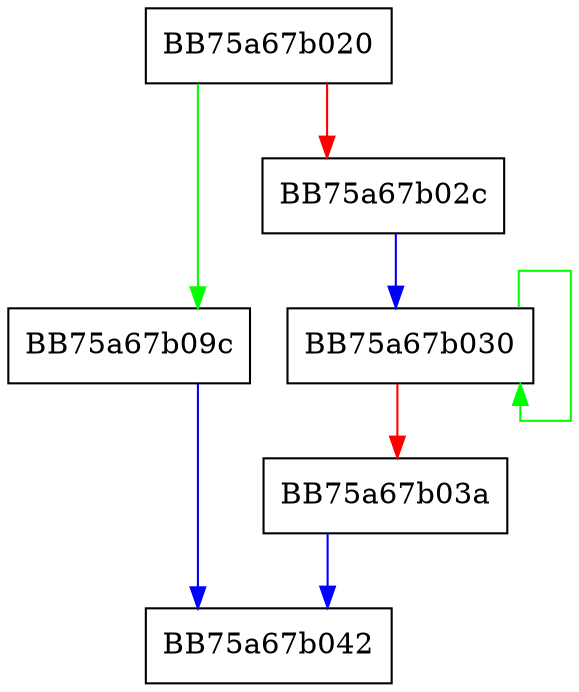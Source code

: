 digraph WPP_SF_SdL {
  node [shape="box"];
  graph [splines=ortho];
  BB75a67b020 -> BB75a67b09c [color="green"];
  BB75a67b020 -> BB75a67b02c [color="red"];
  BB75a67b02c -> BB75a67b030 [color="blue"];
  BB75a67b030 -> BB75a67b030 [color="green"];
  BB75a67b030 -> BB75a67b03a [color="red"];
  BB75a67b03a -> BB75a67b042 [color="blue"];
  BB75a67b09c -> BB75a67b042 [color="blue"];
}